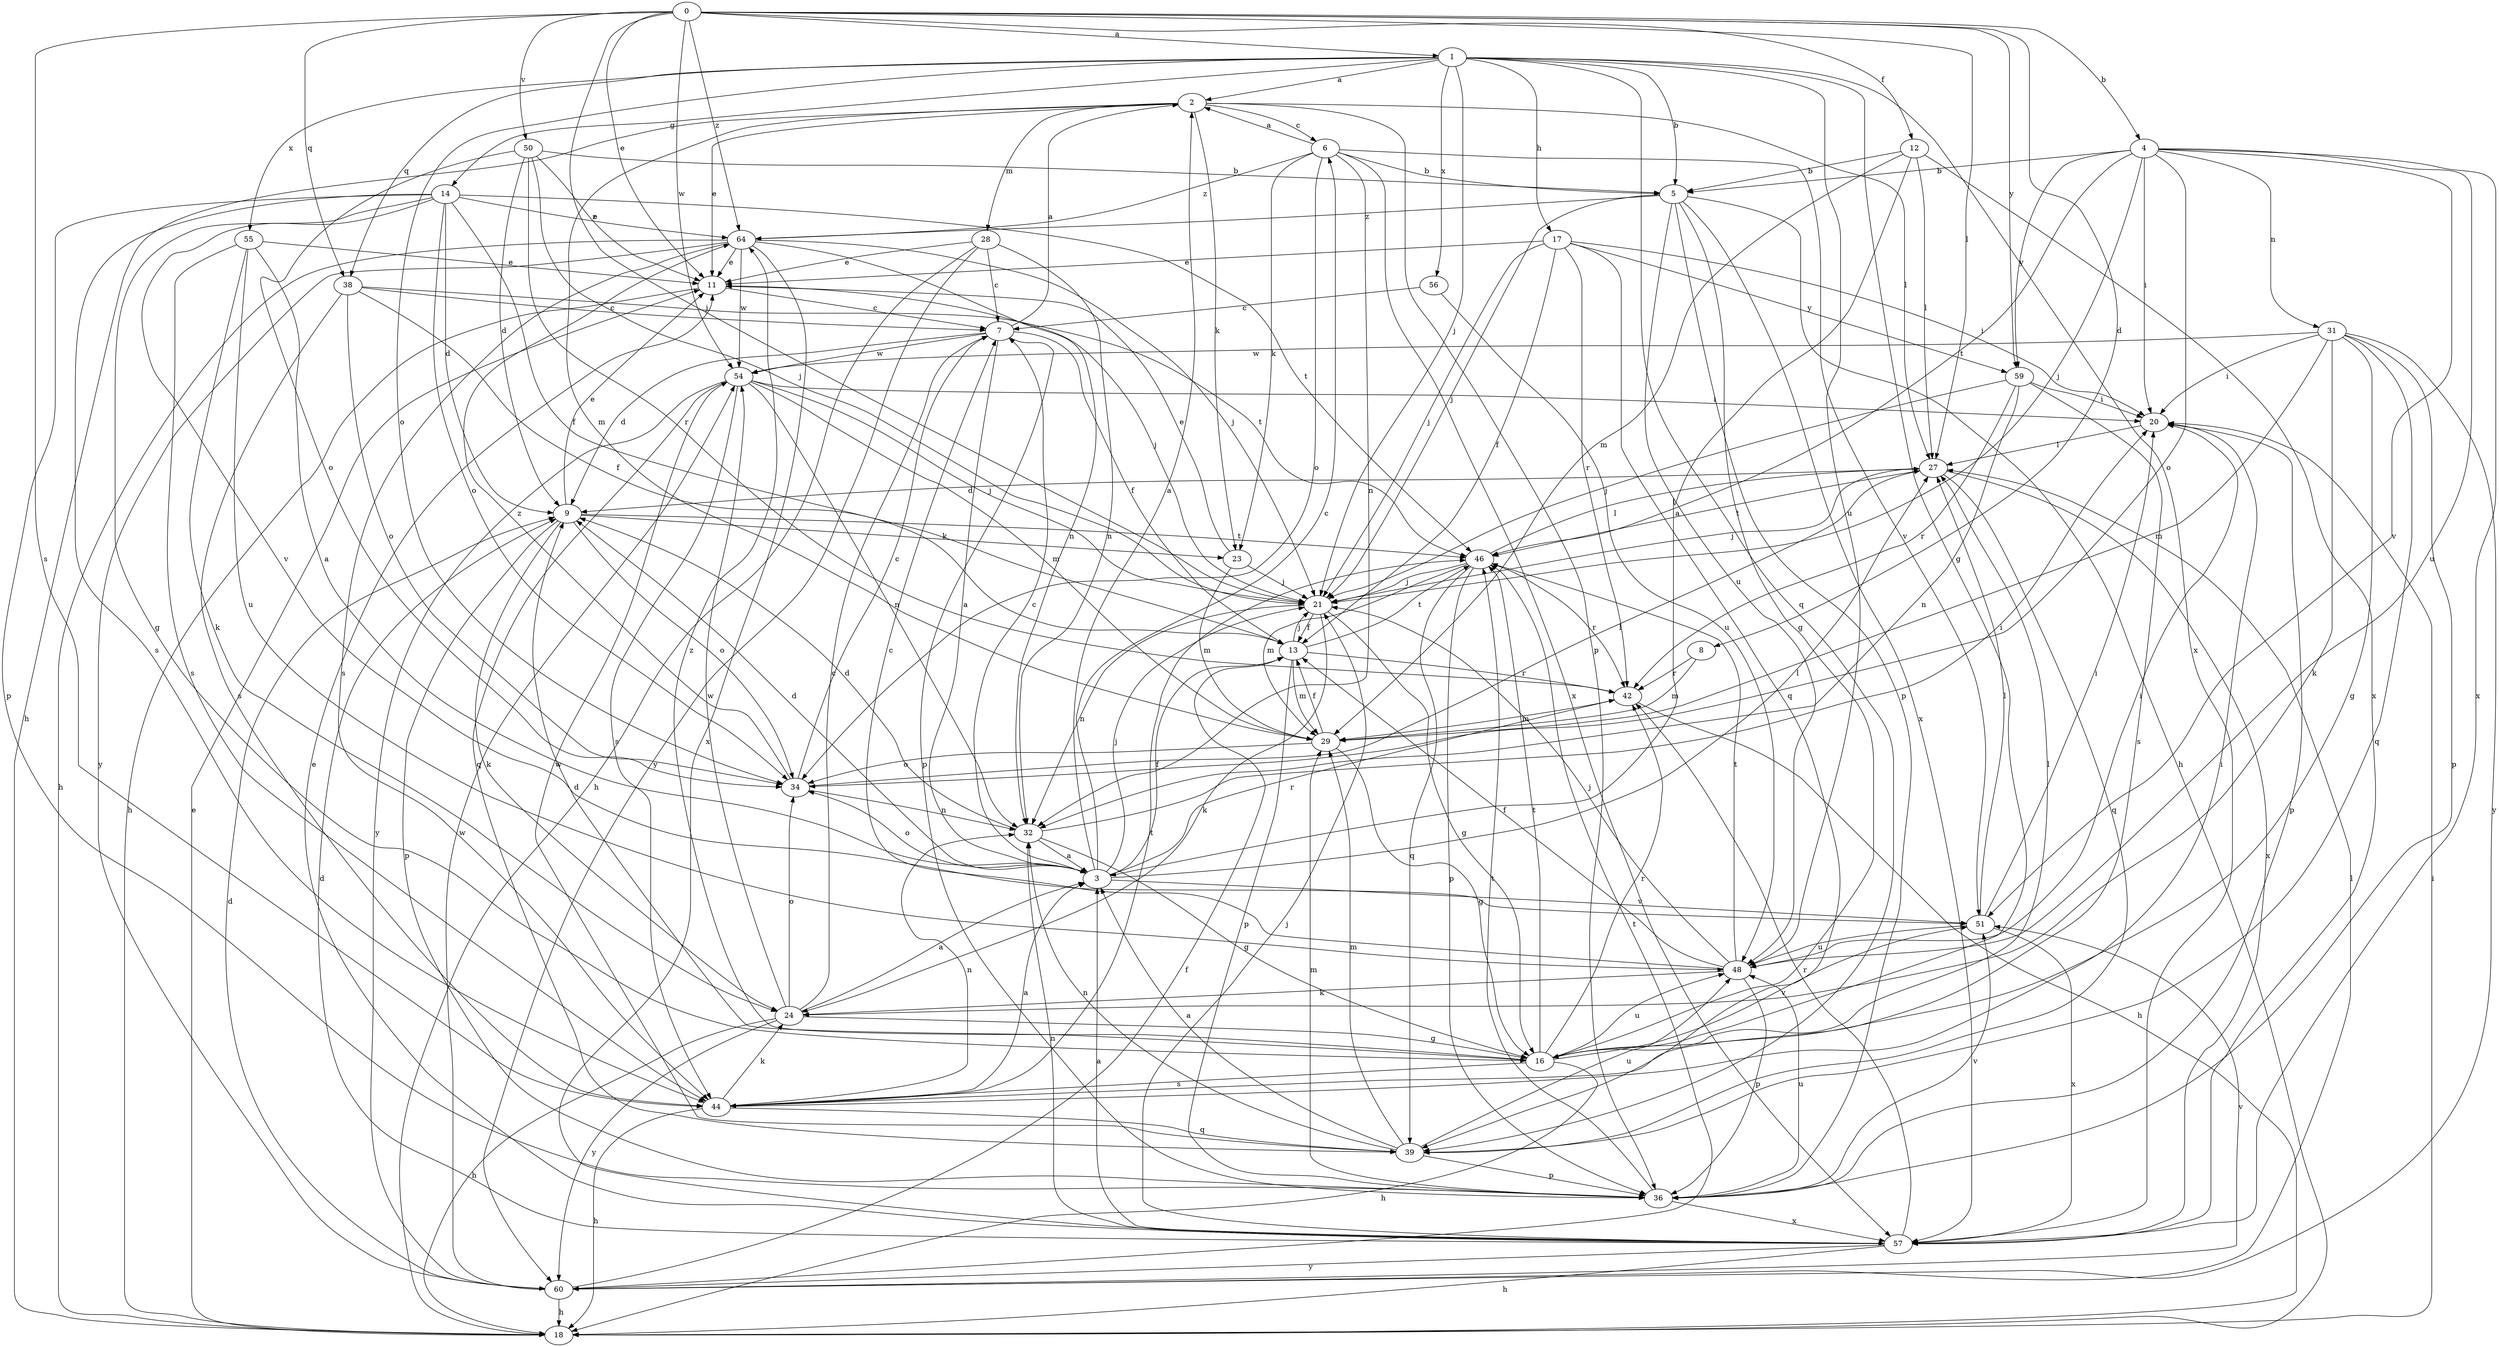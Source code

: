 strict digraph  {
0;
1;
2;
3;
4;
5;
6;
7;
8;
9;
11;
12;
13;
14;
16;
17;
18;
20;
21;
23;
24;
27;
28;
29;
31;
32;
34;
36;
38;
39;
42;
44;
46;
48;
50;
51;
54;
55;
56;
57;
59;
60;
64;
0 -> 1  [label=a];
0 -> 4  [label=b];
0 -> 8  [label=d];
0 -> 11  [label=e];
0 -> 12  [label=f];
0 -> 21  [label=j];
0 -> 27  [label=l];
0 -> 38  [label=q];
0 -> 44  [label=s];
0 -> 50  [label=v];
0 -> 54  [label=w];
0 -> 59  [label=y];
0 -> 64  [label=z];
1 -> 2  [label=a];
1 -> 5  [label=b];
1 -> 14  [label=g];
1 -> 16  [label=g];
1 -> 17  [label=h];
1 -> 21  [label=j];
1 -> 34  [label=o];
1 -> 38  [label=q];
1 -> 39  [label=q];
1 -> 48  [label=u];
1 -> 55  [label=x];
1 -> 56  [label=x];
1 -> 57  [label=x];
2 -> 6  [label=c];
2 -> 11  [label=e];
2 -> 18  [label=h];
2 -> 23  [label=k];
2 -> 27  [label=l];
2 -> 28  [label=m];
2 -> 29  [label=m];
2 -> 36  [label=p];
3 -> 2  [label=a];
3 -> 6  [label=c];
3 -> 7  [label=c];
3 -> 9  [label=d];
3 -> 13  [label=f];
3 -> 21  [label=j];
3 -> 27  [label=l];
3 -> 34  [label=o];
3 -> 42  [label=r];
3 -> 51  [label=v];
4 -> 5  [label=b];
4 -> 20  [label=i];
4 -> 21  [label=j];
4 -> 31  [label=n];
4 -> 34  [label=o];
4 -> 46  [label=t];
4 -> 48  [label=u];
4 -> 51  [label=v];
4 -> 57  [label=x];
4 -> 59  [label=y];
5 -> 16  [label=g];
5 -> 18  [label=h];
5 -> 21  [label=j];
5 -> 36  [label=p];
5 -> 48  [label=u];
5 -> 57  [label=x];
5 -> 64  [label=z];
6 -> 2  [label=a];
6 -> 5  [label=b];
6 -> 23  [label=k];
6 -> 32  [label=n];
6 -> 34  [label=o];
6 -> 51  [label=v];
6 -> 57  [label=x];
6 -> 64  [label=z];
7 -> 2  [label=a];
7 -> 3  [label=a];
7 -> 9  [label=d];
7 -> 13  [label=f];
7 -> 36  [label=p];
7 -> 54  [label=w];
8 -> 29  [label=m];
8 -> 42  [label=r];
9 -> 11  [label=e];
9 -> 23  [label=k];
9 -> 24  [label=k];
9 -> 34  [label=o];
9 -> 36  [label=p];
9 -> 46  [label=t];
11 -> 7  [label=c];
11 -> 18  [label=h];
11 -> 21  [label=j];
12 -> 3  [label=a];
12 -> 5  [label=b];
12 -> 27  [label=l];
12 -> 29  [label=m];
12 -> 57  [label=x];
13 -> 21  [label=j];
13 -> 29  [label=m];
13 -> 36  [label=p];
13 -> 42  [label=r];
13 -> 46  [label=t];
14 -> 9  [label=d];
14 -> 13  [label=f];
14 -> 16  [label=g];
14 -> 34  [label=o];
14 -> 36  [label=p];
14 -> 44  [label=s];
14 -> 46  [label=t];
14 -> 51  [label=v];
14 -> 64  [label=z];
16 -> 9  [label=d];
16 -> 18  [label=h];
16 -> 27  [label=l];
16 -> 42  [label=r];
16 -> 44  [label=s];
16 -> 46  [label=t];
16 -> 48  [label=u];
16 -> 51  [label=v];
16 -> 64  [label=z];
17 -> 11  [label=e];
17 -> 13  [label=f];
17 -> 20  [label=i];
17 -> 21  [label=j];
17 -> 39  [label=q];
17 -> 42  [label=r];
17 -> 59  [label=y];
18 -> 11  [label=e];
18 -> 20  [label=i];
20 -> 27  [label=l];
20 -> 36  [label=p];
21 -> 13  [label=f];
21 -> 16  [label=g];
21 -> 24  [label=k];
21 -> 32  [label=n];
23 -> 11  [label=e];
23 -> 21  [label=j];
23 -> 29  [label=m];
24 -> 3  [label=a];
24 -> 7  [label=c];
24 -> 16  [label=g];
24 -> 18  [label=h];
24 -> 34  [label=o];
24 -> 54  [label=w];
24 -> 60  [label=y];
27 -> 9  [label=d];
27 -> 21  [label=j];
27 -> 39  [label=q];
27 -> 46  [label=t];
27 -> 57  [label=x];
28 -> 7  [label=c];
28 -> 11  [label=e];
28 -> 18  [label=h];
28 -> 32  [label=n];
28 -> 60  [label=y];
29 -> 13  [label=f];
29 -> 16  [label=g];
29 -> 34  [label=o];
31 -> 16  [label=g];
31 -> 20  [label=i];
31 -> 24  [label=k];
31 -> 29  [label=m];
31 -> 36  [label=p];
31 -> 39  [label=q];
31 -> 54  [label=w];
31 -> 60  [label=y];
32 -> 3  [label=a];
32 -> 9  [label=d];
32 -> 16  [label=g];
32 -> 20  [label=i];
34 -> 7  [label=c];
34 -> 27  [label=l];
34 -> 32  [label=n];
34 -> 64  [label=z];
36 -> 29  [label=m];
36 -> 46  [label=t];
36 -> 48  [label=u];
36 -> 51  [label=v];
36 -> 57  [label=x];
38 -> 7  [label=c];
38 -> 13  [label=f];
38 -> 34  [label=o];
38 -> 44  [label=s];
38 -> 46  [label=t];
39 -> 3  [label=a];
39 -> 29  [label=m];
39 -> 32  [label=n];
39 -> 36  [label=p];
39 -> 48  [label=u];
39 -> 54  [label=w];
42 -> 18  [label=h];
42 -> 29  [label=m];
44 -> 3  [label=a];
44 -> 18  [label=h];
44 -> 20  [label=i];
44 -> 24  [label=k];
44 -> 32  [label=n];
44 -> 39  [label=q];
44 -> 46  [label=t];
46 -> 21  [label=j];
46 -> 27  [label=l];
46 -> 29  [label=m];
46 -> 36  [label=p];
46 -> 39  [label=q];
46 -> 42  [label=r];
48 -> 7  [label=c];
48 -> 13  [label=f];
48 -> 20  [label=i];
48 -> 21  [label=j];
48 -> 24  [label=k];
48 -> 36  [label=p];
48 -> 46  [label=t];
50 -> 5  [label=b];
50 -> 9  [label=d];
50 -> 11  [label=e];
50 -> 21  [label=j];
50 -> 34  [label=o];
50 -> 42  [label=r];
51 -> 20  [label=i];
51 -> 27  [label=l];
51 -> 48  [label=u];
51 -> 57  [label=x];
54 -> 20  [label=i];
54 -> 21  [label=j];
54 -> 29  [label=m];
54 -> 32  [label=n];
54 -> 39  [label=q];
54 -> 44  [label=s];
54 -> 60  [label=y];
55 -> 3  [label=a];
55 -> 11  [label=e];
55 -> 24  [label=k];
55 -> 44  [label=s];
55 -> 48  [label=u];
56 -> 7  [label=c];
56 -> 48  [label=u];
57 -> 3  [label=a];
57 -> 9  [label=d];
57 -> 11  [label=e];
57 -> 18  [label=h];
57 -> 21  [label=j];
57 -> 32  [label=n];
57 -> 42  [label=r];
57 -> 60  [label=y];
59 -> 20  [label=i];
59 -> 21  [label=j];
59 -> 32  [label=n];
59 -> 42  [label=r];
59 -> 44  [label=s];
60 -> 9  [label=d];
60 -> 13  [label=f];
60 -> 18  [label=h];
60 -> 27  [label=l];
60 -> 46  [label=t];
60 -> 51  [label=v];
60 -> 54  [label=w];
64 -> 11  [label=e];
64 -> 18  [label=h];
64 -> 21  [label=j];
64 -> 32  [label=n];
64 -> 44  [label=s];
64 -> 54  [label=w];
64 -> 57  [label=x];
64 -> 60  [label=y];
}
